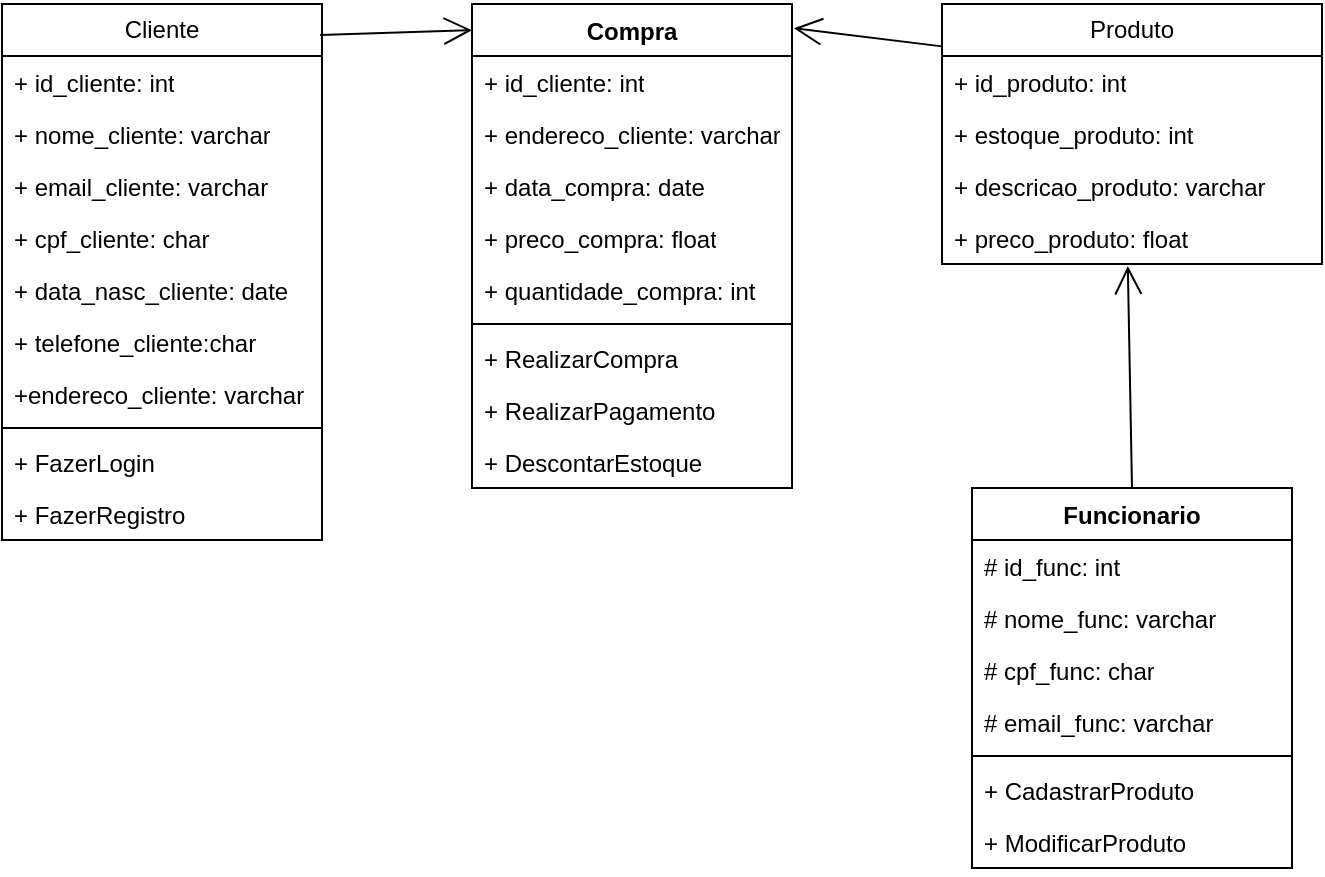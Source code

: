 <mxfile version="21.3.0" type="device">
  <diagram name="Página-1" id="k2T_z2fuCglFwdMHxgWh">
    <mxGraphModel dx="543" dy="689" grid="1" gridSize="10" guides="1" tooltips="1" connect="1" arrows="1" fold="1" page="1" pageScale="1" pageWidth="850" pageHeight="1100" math="0" shadow="0">
      <root>
        <mxCell id="0" />
        <mxCell id="1" parent="0" />
        <mxCell id="3R0cPAx_h_odXSn7PvAK-1" value="Cliente" style="swimlane;fontStyle=0;childLayout=stackLayout;horizontal=1;startSize=26;fillColor=none;horizontalStack=0;resizeParent=1;resizeParentMax=0;resizeLast=0;collapsible=1;marginBottom=0;whiteSpace=wrap;html=1;" parent="1" vertex="1">
          <mxGeometry x="30" y="60" width="160" height="268" as="geometry" />
        </mxCell>
        <mxCell id="3R0cPAx_h_odXSn7PvAK-2" value="+ id_cliente: int" style="text;strokeColor=none;fillColor=none;align=left;verticalAlign=top;spacingLeft=4;spacingRight=4;overflow=hidden;rotatable=0;points=[[0,0.5],[1,0.5]];portConstraint=eastwest;whiteSpace=wrap;html=1;" parent="3R0cPAx_h_odXSn7PvAK-1" vertex="1">
          <mxGeometry y="26" width="160" height="26" as="geometry" />
        </mxCell>
        <mxCell id="3R0cPAx_h_odXSn7PvAK-3" value="+ nome_cliente: varchar" style="text;strokeColor=none;fillColor=none;align=left;verticalAlign=top;spacingLeft=4;spacingRight=4;overflow=hidden;rotatable=0;points=[[0,0.5],[1,0.5]];portConstraint=eastwest;whiteSpace=wrap;html=1;" parent="3R0cPAx_h_odXSn7PvAK-1" vertex="1">
          <mxGeometry y="52" width="160" height="26" as="geometry" />
        </mxCell>
        <mxCell id="3R0cPAx_h_odXSn7PvAK-4" value="+ email_cliente: varchar" style="text;strokeColor=none;fillColor=none;align=left;verticalAlign=top;spacingLeft=4;spacingRight=4;overflow=hidden;rotatable=0;points=[[0,0.5],[1,0.5]];portConstraint=eastwest;whiteSpace=wrap;html=1;" parent="3R0cPAx_h_odXSn7PvAK-1" vertex="1">
          <mxGeometry y="78" width="160" height="26" as="geometry" />
        </mxCell>
        <mxCell id="3R0cPAx_h_odXSn7PvAK-5" value="+ cpf_cliente: char" style="text;strokeColor=none;fillColor=none;align=left;verticalAlign=top;spacingLeft=4;spacingRight=4;overflow=hidden;rotatable=0;points=[[0,0.5],[1,0.5]];portConstraint=eastwest;whiteSpace=wrap;html=1;" parent="3R0cPAx_h_odXSn7PvAK-1" vertex="1">
          <mxGeometry y="104" width="160" height="26" as="geometry" />
        </mxCell>
        <mxCell id="3R0cPAx_h_odXSn7PvAK-10" value="+ data_nasc_cliente: date" style="text;strokeColor=none;fillColor=none;align=left;verticalAlign=top;spacingLeft=4;spacingRight=4;overflow=hidden;rotatable=0;points=[[0,0.5],[1,0.5]];portConstraint=eastwest;whiteSpace=wrap;html=1;" parent="3R0cPAx_h_odXSn7PvAK-1" vertex="1">
          <mxGeometry y="130" width="160" height="26" as="geometry" />
        </mxCell>
        <mxCell id="3R0cPAx_h_odXSn7PvAK-9" value="+ telefone_cliente:char" style="text;strokeColor=none;fillColor=none;align=left;verticalAlign=top;spacingLeft=4;spacingRight=4;overflow=hidden;rotatable=0;points=[[0,0.5],[1,0.5]];portConstraint=eastwest;whiteSpace=wrap;html=1;" parent="3R0cPAx_h_odXSn7PvAK-1" vertex="1">
          <mxGeometry y="156" width="160" height="26" as="geometry" />
        </mxCell>
        <mxCell id="3R0cPAx_h_odXSn7PvAK-8" value="+endereco_cliente: varchar" style="text;strokeColor=none;fillColor=none;align=left;verticalAlign=top;spacingLeft=4;spacingRight=4;overflow=hidden;rotatable=0;points=[[0,0.5],[1,0.5]];portConstraint=eastwest;whiteSpace=wrap;html=1;" parent="3R0cPAx_h_odXSn7PvAK-1" vertex="1">
          <mxGeometry y="182" width="160" height="26" as="geometry" />
        </mxCell>
        <mxCell id="3R0cPAx_h_odXSn7PvAK-30" value="" style="line;strokeWidth=1;fillColor=none;align=left;verticalAlign=middle;spacingTop=-1;spacingLeft=3;spacingRight=3;rotatable=0;labelPosition=right;points=[];portConstraint=eastwest;strokeColor=inherit;" parent="3R0cPAx_h_odXSn7PvAK-1" vertex="1">
          <mxGeometry y="208" width="160" height="8" as="geometry" />
        </mxCell>
        <mxCell id="3R0cPAx_h_odXSn7PvAK-32" value="+ FazerLogin" style="text;strokeColor=none;fillColor=none;align=left;verticalAlign=top;spacingLeft=4;spacingRight=4;overflow=hidden;rotatable=0;points=[[0,0.5],[1,0.5]];portConstraint=eastwest;whiteSpace=wrap;html=1;" parent="3R0cPAx_h_odXSn7PvAK-1" vertex="1">
          <mxGeometry y="216" width="160" height="26" as="geometry" />
        </mxCell>
        <mxCell id="3R0cPAx_h_odXSn7PvAK-33" value="+ FazerRegistro" style="text;strokeColor=none;fillColor=none;align=left;verticalAlign=top;spacingLeft=4;spacingRight=4;overflow=hidden;rotatable=0;points=[[0,0.5],[1,0.5]];portConstraint=eastwest;whiteSpace=wrap;html=1;" parent="3R0cPAx_h_odXSn7PvAK-1" vertex="1">
          <mxGeometry y="242" width="160" height="26" as="geometry" />
        </mxCell>
        <mxCell id="3R0cPAx_h_odXSn7PvAK-11" value="Compra" style="swimlane;fontStyle=1;align=center;verticalAlign=top;childLayout=stackLayout;horizontal=1;startSize=26;horizontalStack=0;resizeParent=1;resizeParentMax=0;resizeLast=0;collapsible=1;marginBottom=0;whiteSpace=wrap;html=1;" parent="1" vertex="1">
          <mxGeometry x="265" y="60" width="160" height="242" as="geometry" />
        </mxCell>
        <mxCell id="3R0cPAx_h_odXSn7PvAK-12" value="+ id_cliente: int" style="text;strokeColor=none;fillColor=none;align=left;verticalAlign=top;spacingLeft=4;spacingRight=4;overflow=hidden;rotatable=0;points=[[0,0.5],[1,0.5]];portConstraint=eastwest;whiteSpace=wrap;html=1;" parent="3R0cPAx_h_odXSn7PvAK-11" vertex="1">
          <mxGeometry y="26" width="160" height="26" as="geometry" />
        </mxCell>
        <mxCell id="3R0cPAx_h_odXSn7PvAK-15" value="+ endereco_cliente: varchar" style="text;strokeColor=none;fillColor=none;align=left;verticalAlign=top;spacingLeft=4;spacingRight=4;overflow=hidden;rotatable=0;points=[[0,0.5],[1,0.5]];portConstraint=eastwest;whiteSpace=wrap;html=1;" parent="3R0cPAx_h_odXSn7PvAK-11" vertex="1">
          <mxGeometry y="52" width="160" height="26" as="geometry" />
        </mxCell>
        <mxCell id="3R0cPAx_h_odXSn7PvAK-16" value="+ data_compra: date" style="text;strokeColor=none;fillColor=none;align=left;verticalAlign=top;spacingLeft=4;spacingRight=4;overflow=hidden;rotatable=0;points=[[0,0.5],[1,0.5]];portConstraint=eastwest;whiteSpace=wrap;html=1;" parent="3R0cPAx_h_odXSn7PvAK-11" vertex="1">
          <mxGeometry y="78" width="160" height="26" as="geometry" />
        </mxCell>
        <mxCell id="3R0cPAx_h_odXSn7PvAK-19" value="+ preco_compra: float" style="text;strokeColor=none;fillColor=none;align=left;verticalAlign=top;spacingLeft=4;spacingRight=4;overflow=hidden;rotatable=0;points=[[0,0.5],[1,0.5]];portConstraint=eastwest;whiteSpace=wrap;html=1;" parent="3R0cPAx_h_odXSn7PvAK-11" vertex="1">
          <mxGeometry y="104" width="160" height="26" as="geometry" />
        </mxCell>
        <mxCell id="3R0cPAx_h_odXSn7PvAK-18" value="+ quantidade_compra: int" style="text;strokeColor=none;fillColor=none;align=left;verticalAlign=top;spacingLeft=4;spacingRight=4;overflow=hidden;rotatable=0;points=[[0,0.5],[1,0.5]];portConstraint=eastwest;whiteSpace=wrap;html=1;" parent="3R0cPAx_h_odXSn7PvAK-11" vertex="1">
          <mxGeometry y="130" width="160" height="26" as="geometry" />
        </mxCell>
        <mxCell id="3R0cPAx_h_odXSn7PvAK-13" value="" style="line;strokeWidth=1;fillColor=none;align=left;verticalAlign=middle;spacingTop=-1;spacingLeft=3;spacingRight=3;rotatable=0;labelPosition=right;points=[];portConstraint=eastwest;strokeColor=inherit;" parent="3R0cPAx_h_odXSn7PvAK-11" vertex="1">
          <mxGeometry y="156" width="160" height="8" as="geometry" />
        </mxCell>
        <mxCell id="3R0cPAx_h_odXSn7PvAK-14" value="+ RealizarCompra" style="text;strokeColor=none;fillColor=none;align=left;verticalAlign=top;spacingLeft=4;spacingRight=4;overflow=hidden;rotatable=0;points=[[0,0.5],[1,0.5]];portConstraint=eastwest;whiteSpace=wrap;html=1;" parent="3R0cPAx_h_odXSn7PvAK-11" vertex="1">
          <mxGeometry y="164" width="160" height="26" as="geometry" />
        </mxCell>
        <mxCell id="3R0cPAx_h_odXSn7PvAK-21" value="+ RealizarPagamento" style="text;strokeColor=none;fillColor=none;align=left;verticalAlign=top;spacingLeft=4;spacingRight=4;overflow=hidden;rotatable=0;points=[[0,0.5],[1,0.5]];portConstraint=eastwest;whiteSpace=wrap;html=1;" parent="3R0cPAx_h_odXSn7PvAK-11" vertex="1">
          <mxGeometry y="190" width="160" height="26" as="geometry" />
        </mxCell>
        <mxCell id="3R0cPAx_h_odXSn7PvAK-20" value="+ DescontarEstoque" style="text;strokeColor=none;fillColor=none;align=left;verticalAlign=top;spacingLeft=4;spacingRight=4;overflow=hidden;rotatable=0;points=[[0,0.5],[1,0.5]];portConstraint=eastwest;whiteSpace=wrap;html=1;" parent="3R0cPAx_h_odXSn7PvAK-11" vertex="1">
          <mxGeometry y="216" width="160" height="26" as="geometry" />
        </mxCell>
        <mxCell id="3R0cPAx_h_odXSn7PvAK-22" value="Produto" style="swimlane;fontStyle=0;childLayout=stackLayout;horizontal=1;startSize=26;fillColor=none;horizontalStack=0;resizeParent=1;resizeParentMax=0;resizeLast=0;collapsible=1;marginBottom=0;whiteSpace=wrap;html=1;" parent="1" vertex="1">
          <mxGeometry x="500" y="60" width="190" height="130" as="geometry" />
        </mxCell>
        <mxCell id="3R0cPAx_h_odXSn7PvAK-23" value="+ id_produto: int" style="text;strokeColor=none;fillColor=none;align=left;verticalAlign=top;spacingLeft=4;spacingRight=4;overflow=hidden;rotatable=0;points=[[0,0.5],[1,0.5]];portConstraint=eastwest;whiteSpace=wrap;html=1;" parent="3R0cPAx_h_odXSn7PvAK-22" vertex="1">
          <mxGeometry y="26" width="190" height="26" as="geometry" />
        </mxCell>
        <mxCell id="3R0cPAx_h_odXSn7PvAK-24" value="+ estoque_produto: int" style="text;strokeColor=none;fillColor=none;align=left;verticalAlign=top;spacingLeft=4;spacingRight=4;overflow=hidden;rotatable=0;points=[[0,0.5],[1,0.5]];portConstraint=eastwest;whiteSpace=wrap;html=1;" parent="3R0cPAx_h_odXSn7PvAK-22" vertex="1">
          <mxGeometry y="52" width="190" height="26" as="geometry" />
        </mxCell>
        <mxCell id="3R0cPAx_h_odXSn7PvAK-34" value="+ descricao_produto: varchar" style="text;strokeColor=none;fillColor=none;align=left;verticalAlign=top;spacingLeft=4;spacingRight=4;overflow=hidden;rotatable=0;points=[[0,0.5],[1,0.5]];portConstraint=eastwest;whiteSpace=wrap;html=1;" parent="3R0cPAx_h_odXSn7PvAK-22" vertex="1">
          <mxGeometry y="78" width="190" height="26" as="geometry" />
        </mxCell>
        <mxCell id="3R0cPAx_h_odXSn7PvAK-25" value="+ preco_produto: float" style="text;strokeColor=none;fillColor=none;align=left;verticalAlign=top;spacingLeft=4;spacingRight=4;overflow=hidden;rotatable=0;points=[[0,0.5],[1,0.5]];portConstraint=eastwest;whiteSpace=wrap;html=1;" parent="3R0cPAx_h_odXSn7PvAK-22" vertex="1">
          <mxGeometry y="104" width="190" height="26" as="geometry" />
        </mxCell>
        <mxCell id="3R0cPAx_h_odXSn7PvAK-26" value="" style="endArrow=open;endFill=1;endSize=12;html=1;rounded=0;exitX=0.994;exitY=0.058;exitDx=0;exitDy=0;exitPerimeter=0;entryX=0;entryY=0.054;entryDx=0;entryDy=0;entryPerimeter=0;" parent="1" source="3R0cPAx_h_odXSn7PvAK-1" target="3R0cPAx_h_odXSn7PvAK-11" edge="1">
          <mxGeometry width="160" relative="1" as="geometry">
            <mxPoint x="170" y="350" as="sourcePoint" />
            <mxPoint x="330" y="350" as="targetPoint" />
          </mxGeometry>
        </mxCell>
        <mxCell id="3R0cPAx_h_odXSn7PvAK-27" value="" style="endArrow=open;endFill=1;endSize=12;html=1;rounded=0;exitX=0;exitY=0.163;exitDx=0;exitDy=0;exitPerimeter=0;entryX=1.006;entryY=0.05;entryDx=0;entryDy=0;entryPerimeter=0;" parent="1" source="3R0cPAx_h_odXSn7PvAK-22" target="3R0cPAx_h_odXSn7PvAK-11" edge="1">
          <mxGeometry width="160" relative="1" as="geometry">
            <mxPoint x="199" y="82" as="sourcePoint" />
            <mxPoint x="275" y="83" as="targetPoint" />
          </mxGeometry>
        </mxCell>
        <mxCell id="3R0cPAx_h_odXSn7PvAK-35" value="Funcionario" style="swimlane;fontStyle=1;align=center;verticalAlign=top;childLayout=stackLayout;horizontal=1;startSize=26;horizontalStack=0;resizeParent=1;resizeParentMax=0;resizeLast=0;collapsible=1;marginBottom=0;whiteSpace=wrap;html=1;" parent="1" vertex="1">
          <mxGeometry x="515" y="302" width="160" height="190" as="geometry" />
        </mxCell>
        <mxCell id="3R0cPAx_h_odXSn7PvAK-36" value="# id_func: int" style="text;strokeColor=none;fillColor=none;align=left;verticalAlign=top;spacingLeft=4;spacingRight=4;overflow=hidden;rotatable=0;points=[[0,0.5],[1,0.5]];portConstraint=eastwest;whiteSpace=wrap;html=1;" parent="3R0cPAx_h_odXSn7PvAK-35" vertex="1">
          <mxGeometry y="26" width="160" height="26" as="geometry" />
        </mxCell>
        <mxCell id="3R0cPAx_h_odXSn7PvAK-39" value="# nome_func: varchar" style="text;strokeColor=none;fillColor=none;align=left;verticalAlign=top;spacingLeft=4;spacingRight=4;overflow=hidden;rotatable=0;points=[[0,0.5],[1,0.5]];portConstraint=eastwest;whiteSpace=wrap;html=1;" parent="3R0cPAx_h_odXSn7PvAK-35" vertex="1">
          <mxGeometry y="52" width="160" height="26" as="geometry" />
        </mxCell>
        <mxCell id="3R0cPAx_h_odXSn7PvAK-40" value="# cpf_func: char" style="text;strokeColor=none;fillColor=none;align=left;verticalAlign=top;spacingLeft=4;spacingRight=4;overflow=hidden;rotatable=0;points=[[0,0.5],[1,0.5]];portConstraint=eastwest;whiteSpace=wrap;html=1;" parent="3R0cPAx_h_odXSn7PvAK-35" vertex="1">
          <mxGeometry y="78" width="160" height="26" as="geometry" />
        </mxCell>
        <mxCell id="3R0cPAx_h_odXSn7PvAK-41" value="# email_func: varchar" style="text;strokeColor=none;fillColor=none;align=left;verticalAlign=top;spacingLeft=4;spacingRight=4;overflow=hidden;rotatable=0;points=[[0,0.5],[1,0.5]];portConstraint=eastwest;whiteSpace=wrap;html=1;" parent="3R0cPAx_h_odXSn7PvAK-35" vertex="1">
          <mxGeometry y="104" width="160" height="26" as="geometry" />
        </mxCell>
        <mxCell id="3R0cPAx_h_odXSn7PvAK-37" value="" style="line;strokeWidth=1;fillColor=none;align=left;verticalAlign=middle;spacingTop=-1;spacingLeft=3;spacingRight=3;rotatable=0;labelPosition=right;points=[];portConstraint=eastwest;strokeColor=inherit;" parent="3R0cPAx_h_odXSn7PvAK-35" vertex="1">
          <mxGeometry y="130" width="160" height="8" as="geometry" />
        </mxCell>
        <mxCell id="3R0cPAx_h_odXSn7PvAK-38" value="+ CadastrarProduto" style="text;strokeColor=none;fillColor=none;align=left;verticalAlign=top;spacingLeft=4;spacingRight=4;overflow=hidden;rotatable=0;points=[[0,0.5],[1,0.5]];portConstraint=eastwest;whiteSpace=wrap;html=1;" parent="3R0cPAx_h_odXSn7PvAK-35" vertex="1">
          <mxGeometry y="138" width="160" height="26" as="geometry" />
        </mxCell>
        <mxCell id="3R0cPAx_h_odXSn7PvAK-42" value="+ ModificarProduto" style="text;strokeColor=none;fillColor=none;align=left;verticalAlign=top;spacingLeft=4;spacingRight=4;overflow=hidden;rotatable=0;points=[[0,0.5],[1,0.5]];portConstraint=eastwest;whiteSpace=wrap;html=1;" parent="3R0cPAx_h_odXSn7PvAK-35" vertex="1">
          <mxGeometry y="164" width="160" height="26" as="geometry" />
        </mxCell>
        <mxCell id="alGyjsuqqyGvPjipVrvb-1" value="" style="endArrow=open;endFill=1;endSize=12;html=1;rounded=0;exitX=0.5;exitY=0;exitDx=0;exitDy=0;entryX=0.489;entryY=1.038;entryDx=0;entryDy=0;entryPerimeter=0;" edge="1" parent="1" source="3R0cPAx_h_odXSn7PvAK-35" target="3R0cPAx_h_odXSn7PvAK-25">
          <mxGeometry width="160" relative="1" as="geometry">
            <mxPoint x="510" y="91" as="sourcePoint" />
            <mxPoint x="436" y="82" as="targetPoint" />
          </mxGeometry>
        </mxCell>
      </root>
    </mxGraphModel>
  </diagram>
</mxfile>
